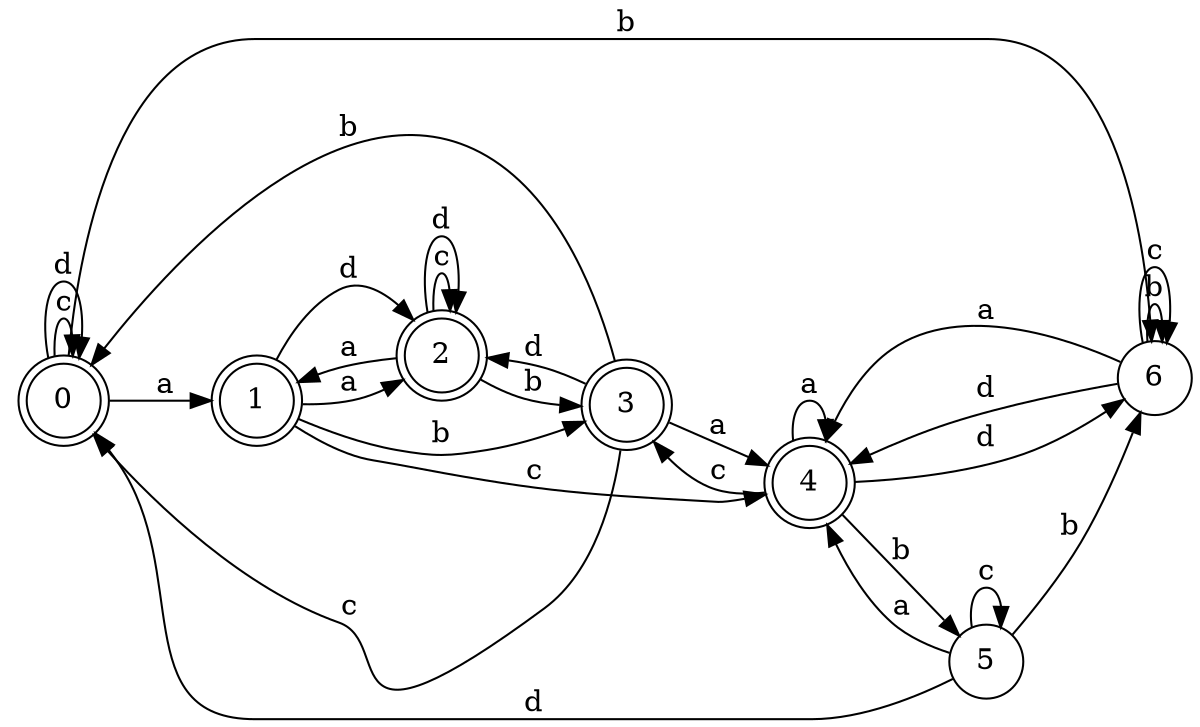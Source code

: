 digraph n6_4 {
__start0 [label="" shape="none"];

rankdir=LR;
size="8,5";

s0 [style="rounded,filled", color="black", fillcolor="white" shape="doublecircle", label="0"];
s1 [style="rounded,filled", color="black", fillcolor="white" shape="doublecircle", label="1"];
s2 [style="rounded,filled", color="black", fillcolor="white" shape="doublecircle", label="2"];
s3 [style="rounded,filled", color="black", fillcolor="white" shape="doublecircle", label="3"];
s4 [style="rounded,filled", color="black", fillcolor="white" shape="doublecircle", label="4"];
s5 [style="filled", color="black", fillcolor="white" shape="circle", label="5"];
s6 [style="filled", color="black", fillcolor="white" shape="circle", label="6"];
s0 -> s1 [label="a"];
s0 -> s6 [label="b"];
s0 -> s0 [label="c"];
s0 -> s0 [label="d"];
s1 -> s2 [label="a"];
s1 -> s3 [label="b"];
s1 -> s4 [label="c"];
s1 -> s2 [label="d"];
s2 -> s1 [label="a"];
s2 -> s3 [label="b"];
s2 -> s2 [label="c"];
s2 -> s2 [label="d"];
s3 -> s4 [label="a"];
s3 -> s0 [label="b"];
s3 -> s0 [label="c"];
s3 -> s2 [label="d"];
s4 -> s4 [label="a"];
s4 -> s5 [label="b"];
s4 -> s3 [label="c"];
s4 -> s6 [label="d"];
s5 -> s4 [label="a"];
s5 -> s6 [label="b"];
s5 -> s5 [label="c"];
s5 -> s0 [label="d"];
s6 -> s4 [label="a"];
s6 -> s6 [label="b"];
s6 -> s6 [label="c"];
s6 -> s4 [label="d"];

}
